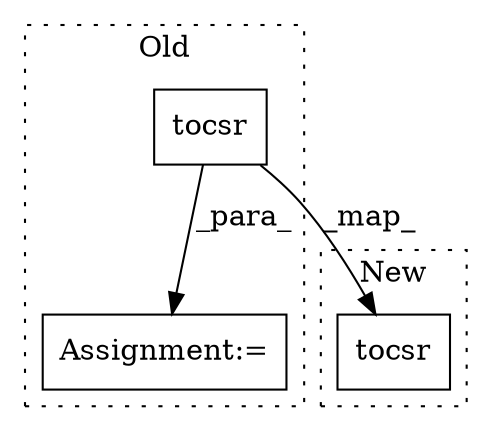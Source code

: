 digraph G {
subgraph cluster0 {
1 [label="tocsr" a="32" s="29881" l="7" shape="box"];
3 [label="Assignment:=" a="7" s="29898" l="1" shape="box"];
label = "Old";
style="dotted";
}
subgraph cluster1 {
2 [label="tocsr" a="32" s="30873" l="7" shape="box"];
label = "New";
style="dotted";
}
1 -> 3 [label="_para_"];
1 -> 2 [label="_map_"];
}